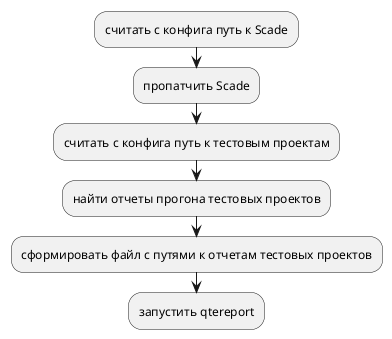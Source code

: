@startuml

:считать с конфига путь к Scade;
:пропатчить Scade;
:считать с конфига путь к тестовым проектам;
:найти отчеты прогона тестовых проектов;
:сформировать файл с путями к отчетам тестовых проектов;
:запустить qtereport;

@enduml
